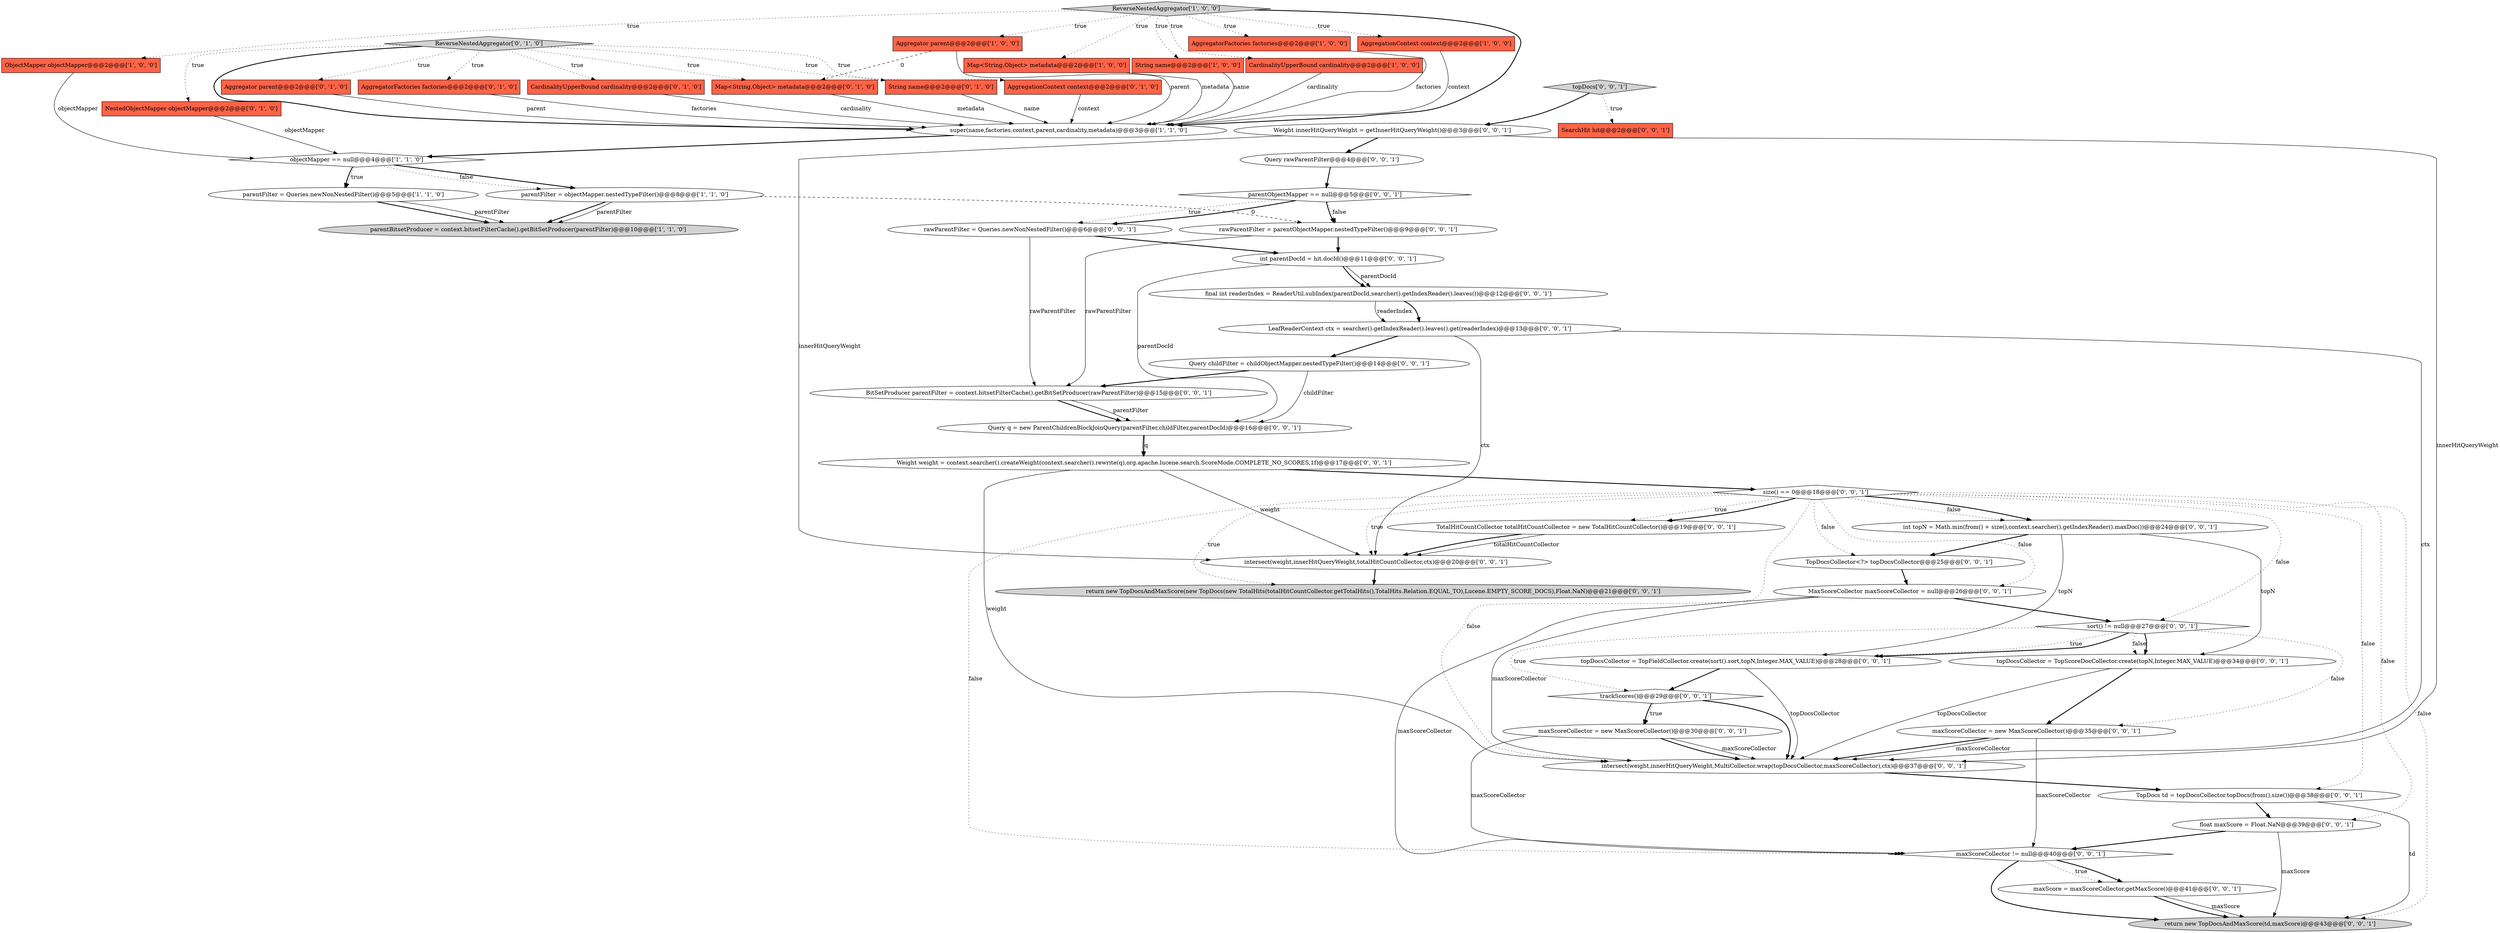digraph {
28 [style = filled, label = "int topN = Math.min(from() + size(),context.searcher().getIndexReader().maxDoc())@@@24@@@['0', '0', '1']", fillcolor = white, shape = ellipse image = "AAA0AAABBB3BBB"];
27 [style = filled, label = "BitSetProducer parentFilter = context.bitsetFilterCache().getBitSetProducer(rawParentFilter)@@@15@@@['0', '0', '1']", fillcolor = white, shape = ellipse image = "AAA0AAABBB3BBB"];
7 [style = filled, label = "Map<String,Object> metadata@@@2@@@['1', '0', '0']", fillcolor = tomato, shape = box image = "AAA0AAABBB1BBB"];
41 [style = filled, label = "intersect(weight,innerHitQueryWeight,MultiCollector.wrap(topDocsCollector,maxScoreCollector),ctx)@@@37@@@['0', '0', '1']", fillcolor = white, shape = ellipse image = "AAA0AAABBB3BBB"];
44 [style = filled, label = "Weight innerHitQueryWeight = getInnerHitQueryWeight()@@@3@@@['0', '0', '1']", fillcolor = white, shape = ellipse image = "AAA0AAABBB3BBB"];
13 [style = filled, label = "String name@@@2@@@['0', '1', '0']", fillcolor = tomato, shape = box image = "AAA0AAABBB2BBB"];
11 [style = filled, label = "ReverseNestedAggregator['1', '0', '0']", fillcolor = lightgray, shape = diamond image = "AAA0AAABBB1BBB"];
25 [style = filled, label = "Query rawParentFilter@@@4@@@['0', '0', '1']", fillcolor = white, shape = ellipse image = "AAA0AAABBB3BBB"];
51 [style = filled, label = "TopDocs td = topDocsCollector.topDocs(from(),size())@@@38@@@['0', '0', '1']", fillcolor = white, shape = ellipse image = "AAA0AAABBB3BBB"];
36 [style = filled, label = "size() == 0@@@18@@@['0', '0', '1']", fillcolor = white, shape = diamond image = "AAA0AAABBB3BBB"];
47 [style = filled, label = "Query childFilter = childObjectMapper.nestedTypeFilter()@@@14@@@['0', '0', '1']", fillcolor = white, shape = ellipse image = "AAA0AAABBB3BBB"];
9 [style = filled, label = "ObjectMapper objectMapper@@@2@@@['1', '0', '0']", fillcolor = tomato, shape = box image = "AAA0AAABBB1BBB"];
18 [style = filled, label = "AggregationContext context@@@2@@@['0', '1', '0']", fillcolor = tomato, shape = box image = "AAA0AAABBB2BBB"];
1 [style = filled, label = "String name@@@2@@@['1', '0', '0']", fillcolor = tomato, shape = box image = "AAA0AAABBB1BBB"];
34 [style = filled, label = "topDocs['0', '0', '1']", fillcolor = lightgray, shape = diamond image = "AAA0AAABBB3BBB"];
20 [style = filled, label = "ReverseNestedAggregator['0', '1', '0']", fillcolor = lightgray, shape = diamond image = "AAA0AAABBB2BBB"];
4 [style = filled, label = "CardinalityUpperBound cardinality@@@2@@@['1', '0', '0']", fillcolor = tomato, shape = box image = "AAA0AAABBB1BBB"];
52 [style = filled, label = "sort() != null@@@27@@@['0', '0', '1']", fillcolor = white, shape = diamond image = "AAA0AAABBB3BBB"];
30 [style = filled, label = "topDocsCollector = TopFieldCollector.create(sort().sort,topN,Integer.MAX_VALUE)@@@28@@@['0', '0', '1']", fillcolor = white, shape = ellipse image = "AAA0AAABBB3BBB"];
42 [style = filled, label = "Query q = new ParentChildrenBlockJoinQuery(parentFilter,childFilter,parentDocId)@@@16@@@['0', '0', '1']", fillcolor = white, shape = ellipse image = "AAA0AAABBB3BBB"];
38 [style = filled, label = "maxScore = maxScoreCollector.getMaxScore()@@@41@@@['0', '0', '1']", fillcolor = white, shape = ellipse image = "AAA0AAABBB3BBB"];
2 [style = filled, label = "AggregatorFactories factories@@@2@@@['1', '0', '0']", fillcolor = tomato, shape = box image = "AAA0AAABBB1BBB"];
43 [style = filled, label = "maxScoreCollector != null@@@40@@@['0', '0', '1']", fillcolor = white, shape = diamond image = "AAA0AAABBB3BBB"];
24 [style = filled, label = "SearchHit hit@@@2@@@['0', '0', '1']", fillcolor = tomato, shape = box image = "AAA0AAABBB3BBB"];
23 [style = filled, label = "maxScoreCollector = new MaxScoreCollector()@@@35@@@['0', '0', '1']", fillcolor = white, shape = ellipse image = "AAA0AAABBB3BBB"];
48 [style = filled, label = "TotalHitCountCollector totalHitCountCollector = new TotalHitCountCollector()@@@19@@@['0', '0', '1']", fillcolor = white, shape = ellipse image = "AAA0AAABBB3BBB"];
35 [style = filled, label = "Weight weight = context.searcher().createWeight(context.searcher().rewrite(q),org.apache.lucene.search.ScoreMode.COMPLETE_NO_SCORES,1f)@@@17@@@['0', '0', '1']", fillcolor = white, shape = ellipse image = "AAA0AAABBB3BBB"];
5 [style = filled, label = "objectMapper == null@@@4@@@['1', '1', '0']", fillcolor = white, shape = diamond image = "AAA0AAABBB1BBB"];
32 [style = filled, label = "MaxScoreCollector maxScoreCollector = null@@@26@@@['0', '0', '1']", fillcolor = white, shape = ellipse image = "AAA0AAABBB3BBB"];
50 [style = filled, label = "rawParentFilter = Queries.newNonNestedFilter()@@@6@@@['0', '0', '1']", fillcolor = white, shape = ellipse image = "AAA0AAABBB3BBB"];
29 [style = filled, label = "intersect(weight,innerHitQueryWeight,totalHitCountCollector,ctx)@@@20@@@['0', '0', '1']", fillcolor = white, shape = ellipse image = "AAA0AAABBB3BBB"];
53 [style = filled, label = "parentObjectMapper == null@@@5@@@['0', '0', '1']", fillcolor = white, shape = diamond image = "AAA0AAABBB3BBB"];
10 [style = filled, label = "Aggregator parent@@@2@@@['1', '0', '0']", fillcolor = tomato, shape = box image = "AAA1AAABBB1BBB"];
39 [style = filled, label = "trackScores()@@@29@@@['0', '0', '1']", fillcolor = white, shape = diamond image = "AAA0AAABBB3BBB"];
0 [style = filled, label = "AggregationContext context@@@2@@@['1', '0', '0']", fillcolor = tomato, shape = box image = "AAA0AAABBB1BBB"];
6 [style = filled, label = "parentFilter = objectMapper.nestedTypeFilter()@@@8@@@['1', '1', '0']", fillcolor = white, shape = ellipse image = "AAA0AAABBB1BBB"];
26 [style = filled, label = "final int readerIndex = ReaderUtil.subIndex(parentDocId,searcher().getIndexReader().leaves())@@@12@@@['0', '0', '1']", fillcolor = white, shape = ellipse image = "AAA0AAABBB3BBB"];
12 [style = filled, label = "parentFilter = Queries.newNonNestedFilter()@@@5@@@['1', '1', '0']", fillcolor = white, shape = ellipse image = "AAA0AAABBB1BBB"];
21 [style = filled, label = "float maxScore = Float.NaN@@@39@@@['0', '0', '1']", fillcolor = white, shape = ellipse image = "AAA0AAABBB3BBB"];
8 [style = filled, label = "super(name,factories,context,parent,cardinality,metadata)@@@3@@@['1', '1', '0']", fillcolor = white, shape = ellipse image = "AAA0AAABBB1BBB"];
19 [style = filled, label = "Map<String,Object> metadata@@@2@@@['0', '1', '0']", fillcolor = tomato, shape = box image = "AAA1AAABBB2BBB"];
49 [style = filled, label = "LeafReaderContext ctx = searcher().getIndexReader().leaves().get(readerIndex)@@@13@@@['0', '0', '1']", fillcolor = white, shape = ellipse image = "AAA0AAABBB3BBB"];
22 [style = filled, label = "return new TopDocsAndMaxScore(new TopDocs(new TotalHits(totalHitCountCollector.getTotalHits(),TotalHits.Relation.EQUAL_TO),Lucene.EMPTY_SCORE_DOCS),Float.NaN)@@@21@@@['0', '0', '1']", fillcolor = lightgray, shape = ellipse image = "AAA0AAABBB3BBB"];
46 [style = filled, label = "rawParentFilter = parentObjectMapper.nestedTypeFilter()@@@9@@@['0', '0', '1']", fillcolor = white, shape = ellipse image = "AAA0AAABBB3BBB"];
16 [style = filled, label = "Aggregator parent@@@2@@@['0', '1', '0']", fillcolor = tomato, shape = box image = "AAA0AAABBB2BBB"];
17 [style = filled, label = "NestedObjectMapper objectMapper@@@2@@@['0', '1', '0']", fillcolor = tomato, shape = box image = "AAA0AAABBB2BBB"];
31 [style = filled, label = "int parentDocId = hit.docId()@@@11@@@['0', '0', '1']", fillcolor = white, shape = ellipse image = "AAA0AAABBB3BBB"];
37 [style = filled, label = "maxScoreCollector = new MaxScoreCollector()@@@30@@@['0', '0', '1']", fillcolor = white, shape = ellipse image = "AAA0AAABBB3BBB"];
15 [style = filled, label = "AggregatorFactories factories@@@2@@@['0', '1', '0']", fillcolor = tomato, shape = box image = "AAA0AAABBB2BBB"];
40 [style = filled, label = "TopDocsCollector<?> topDocsCollector@@@25@@@['0', '0', '1']", fillcolor = white, shape = ellipse image = "AAA0AAABBB3BBB"];
33 [style = filled, label = "topDocsCollector = TopScoreDocCollector.create(topN,Integer.MAX_VALUE)@@@34@@@['0', '0', '1']", fillcolor = white, shape = ellipse image = "AAA0AAABBB3BBB"];
14 [style = filled, label = "CardinalityUpperBound cardinality@@@2@@@['0', '1', '0']", fillcolor = tomato, shape = box image = "AAA0AAABBB2BBB"];
3 [style = filled, label = "parentBitsetProducer = context.bitsetFilterCache().getBitSetProducer(parentFilter)@@@10@@@['1', '1', '0']", fillcolor = lightgray, shape = ellipse image = "AAA0AAABBB1BBB"];
45 [style = filled, label = "return new TopDocsAndMaxScore(td,maxScore)@@@43@@@['0', '0', '1']", fillcolor = lightgray, shape = ellipse image = "AAA0AAABBB3BBB"];
48->29 [style = solid, label="totalHitCountCollector"];
6->3 [style = bold, label=""];
19->8 [style = solid, label="metadata"];
32->52 [style = bold, label=""];
52->23 [style = dotted, label="false"];
48->29 [style = bold, label=""];
44->41 [style = solid, label="innerHitQueryWeight"];
11->1 [style = dotted, label="true"];
21->43 [style = bold, label=""];
36->28 [style = bold, label=""];
25->53 [style = bold, label=""];
10->8 [style = solid, label="parent"];
46->31 [style = bold, label=""];
5->12 [style = dotted, label="true"];
47->27 [style = bold, label=""];
36->48 [style = dotted, label="true"];
36->51 [style = dotted, label="false"];
11->2 [style = dotted, label="true"];
46->27 [style = solid, label="rawParentFilter"];
11->0 [style = dotted, label="true"];
20->18 [style = dotted, label="true"];
21->45 [style = solid, label="maxScore"];
13->8 [style = solid, label="name"];
52->30 [style = dotted, label="true"];
20->13 [style = dotted, label="true"];
38->45 [style = solid, label="maxScore"];
36->21 [style = dotted, label="false"];
35->29 [style = solid, label="weight"];
52->33 [style = dotted, label="false"];
35->41 [style = solid, label="weight"];
20->15 [style = dotted, label="true"];
15->8 [style = solid, label="factories"];
11->7 [style = dotted, label="true"];
7->8 [style = solid, label="metadata"];
11->10 [style = dotted, label="true"];
51->21 [style = bold, label=""];
26->49 [style = bold, label=""];
50->27 [style = solid, label="rawParentFilter"];
38->45 [style = bold, label=""];
36->45 [style = dotted, label="false"];
43->45 [style = bold, label=""];
33->23 [style = bold, label=""];
12->3 [style = solid, label="parentFilter"];
20->8 [style = bold, label=""];
36->52 [style = dotted, label="false"];
5->6 [style = bold, label=""];
50->31 [style = bold, label=""];
36->32 [style = dotted, label="false"];
18->8 [style = solid, label="context"];
51->45 [style = solid, label="td"];
32->41 [style = solid, label="maxScoreCollector"];
11->8 [style = bold, label=""];
39->41 [style = bold, label=""];
36->41 [style = dotted, label="false"];
36->29 [style = dotted, label="true"];
36->40 [style = dotted, label="false"];
39->37 [style = bold, label=""];
43->38 [style = dotted, label="true"];
52->39 [style = dotted, label="true"];
44->29 [style = solid, label="innerHitQueryWeight"];
42->35 [style = solid, label="q"];
36->28 [style = dotted, label="false"];
34->24 [style = dotted, label="true"];
36->43 [style = dotted, label="false"];
36->22 [style = dotted, label="true"];
52->33 [style = bold, label=""];
20->17 [style = dotted, label="true"];
33->41 [style = solid, label="topDocsCollector"];
31->26 [style = solid, label="parentDocId"];
37->41 [style = bold, label=""];
4->8 [style = solid, label="cardinality"];
20->14 [style = dotted, label="true"];
53->50 [style = dotted, label="true"];
11->9 [style = dotted, label="true"];
9->5 [style = solid, label="objectMapper"];
0->8 [style = solid, label="context"];
23->41 [style = bold, label=""];
11->4 [style = dotted, label="true"];
23->43 [style = solid, label="maxScoreCollector"];
53->46 [style = dotted, label="false"];
49->41 [style = solid, label="ctx"];
37->41 [style = solid, label="maxScoreCollector"];
30->41 [style = solid, label="topDocsCollector"];
2->8 [style = solid, label="factories"];
28->33 [style = solid, label="topN"];
53->50 [style = bold, label=""];
53->46 [style = bold, label=""];
31->26 [style = bold, label=""];
39->37 [style = dotted, label="true"];
43->38 [style = bold, label=""];
23->41 [style = solid, label="maxScoreCollector"];
34->44 [style = bold, label=""];
40->32 [style = bold, label=""];
44->25 [style = bold, label=""];
20->19 [style = dotted, label="true"];
12->3 [style = bold, label=""];
14->8 [style = solid, label="cardinality"];
27->42 [style = solid, label="parentFilter"];
47->42 [style = solid, label="childFilter"];
28->30 [style = solid, label="topN"];
28->40 [style = bold, label=""];
10->19 [style = dashed, label="0"];
16->8 [style = solid, label="parent"];
1->8 [style = solid, label="name"];
27->42 [style = bold, label=""];
49->47 [style = bold, label=""];
42->35 [style = bold, label=""];
6->46 [style = dashed, label="0"];
17->5 [style = solid, label="objectMapper"];
8->5 [style = bold, label=""];
49->29 [style = solid, label="ctx"];
5->12 [style = bold, label=""];
5->6 [style = dotted, label="false"];
41->51 [style = bold, label=""];
36->48 [style = bold, label=""];
6->3 [style = solid, label="parentFilter"];
26->49 [style = solid, label="readerIndex"];
30->39 [style = bold, label=""];
32->43 [style = solid, label="maxScoreCollector"];
37->43 [style = solid, label="maxScoreCollector"];
29->22 [style = bold, label=""];
35->36 [style = bold, label=""];
31->42 [style = solid, label="parentDocId"];
52->30 [style = bold, label=""];
20->16 [style = dotted, label="true"];
}
